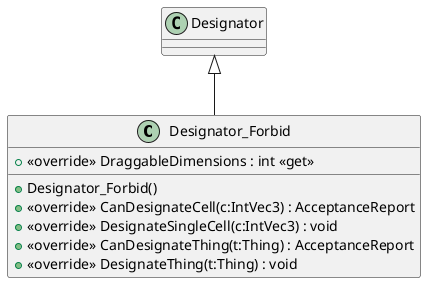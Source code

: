 @startuml
class Designator_Forbid {
    + <<override>> DraggableDimensions : int <<get>>
    + Designator_Forbid()
    + <<override>> CanDesignateCell(c:IntVec3) : AcceptanceReport
    + <<override>> DesignateSingleCell(c:IntVec3) : void
    + <<override>> CanDesignateThing(t:Thing) : AcceptanceReport
    + <<override>> DesignateThing(t:Thing) : void
}
Designator <|-- Designator_Forbid
@enduml
